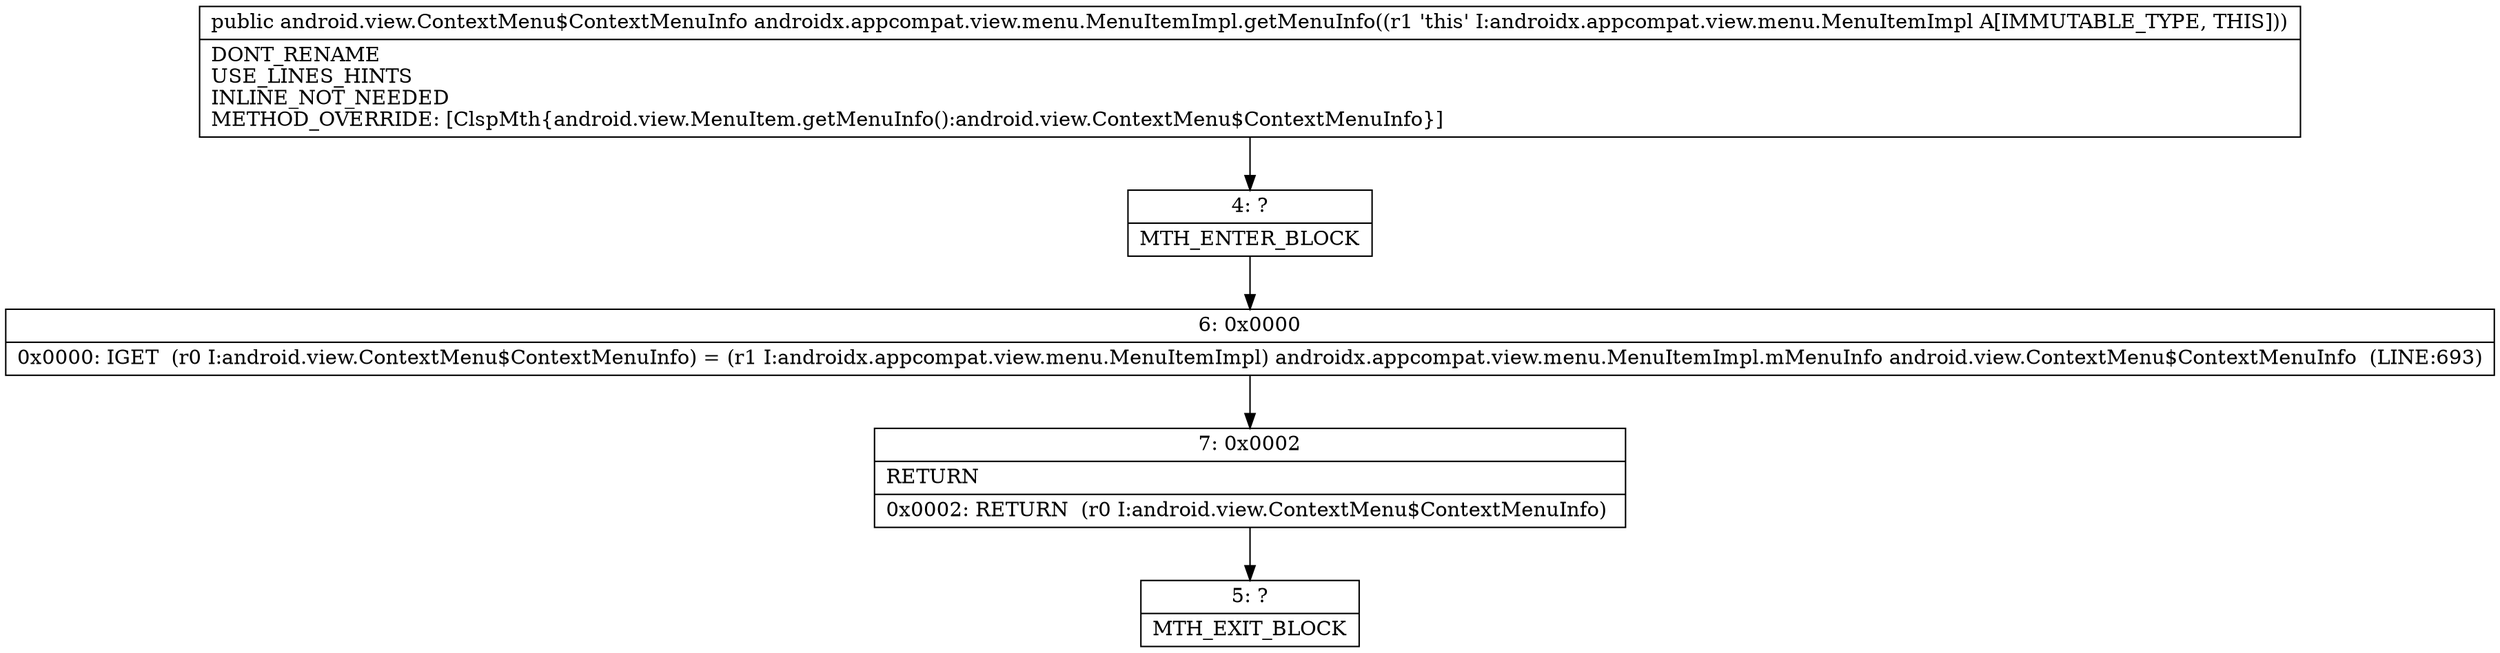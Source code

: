 digraph "CFG forandroidx.appcompat.view.menu.MenuItemImpl.getMenuInfo()Landroid\/view\/ContextMenu$ContextMenuInfo;" {
Node_4 [shape=record,label="{4\:\ ?|MTH_ENTER_BLOCK\l}"];
Node_6 [shape=record,label="{6\:\ 0x0000|0x0000: IGET  (r0 I:android.view.ContextMenu$ContextMenuInfo) = (r1 I:androidx.appcompat.view.menu.MenuItemImpl) androidx.appcompat.view.menu.MenuItemImpl.mMenuInfo android.view.ContextMenu$ContextMenuInfo  (LINE:693)\l}"];
Node_7 [shape=record,label="{7\:\ 0x0002|RETURN\l|0x0002: RETURN  (r0 I:android.view.ContextMenu$ContextMenuInfo) \l}"];
Node_5 [shape=record,label="{5\:\ ?|MTH_EXIT_BLOCK\l}"];
MethodNode[shape=record,label="{public android.view.ContextMenu$ContextMenuInfo androidx.appcompat.view.menu.MenuItemImpl.getMenuInfo((r1 'this' I:androidx.appcompat.view.menu.MenuItemImpl A[IMMUTABLE_TYPE, THIS]))  | DONT_RENAME\lUSE_LINES_HINTS\lINLINE_NOT_NEEDED\lMETHOD_OVERRIDE: [ClspMth\{android.view.MenuItem.getMenuInfo():android.view.ContextMenu$ContextMenuInfo\}]\l}"];
MethodNode -> Node_4;Node_4 -> Node_6;
Node_6 -> Node_7;
Node_7 -> Node_5;
}

